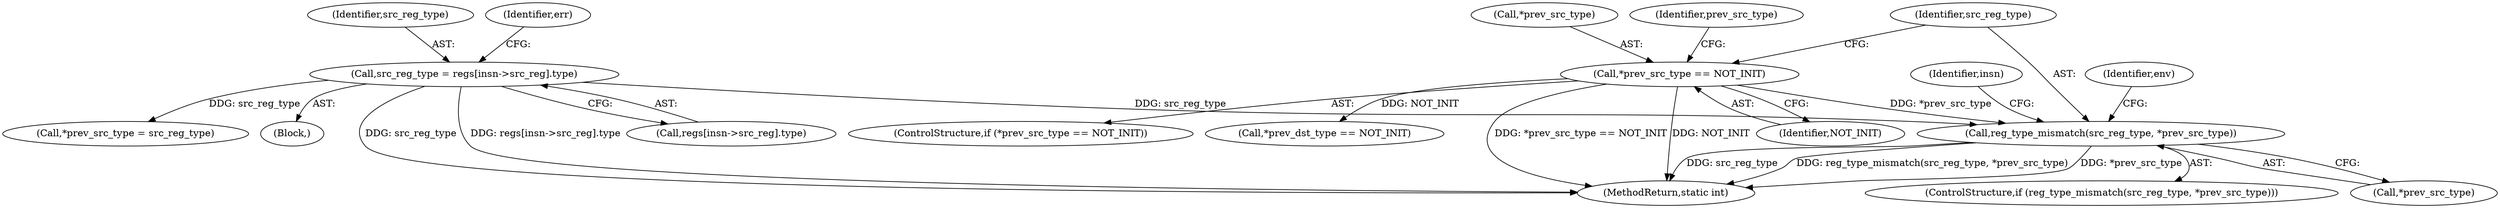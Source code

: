 digraph "0_linux_979d63d50c0c0f7bc537bf821e056cc9fe5abd38_2@pointer" {
"1000528" [label="(Call,reg_type_mismatch(src_reg_type, *prev_src_type))"];
"1000469" [label="(Call,src_reg_type = regs[insn->src_reg].type)"];
"1000517" [label="(Call,*prev_src_type == NOT_INIT)"];
"1000530" [label="(Call,*prev_src_type)"];
"1000471" [label="(Call,regs[insn->src_reg].type)"];
"1000528" [label="(Call,reg_type_mismatch(src_reg_type, *prev_src_type))"];
"1000520" [label="(Identifier,NOT_INIT)"];
"1000529" [label="(Identifier,src_reg_type)"];
"1000534" [label="(Identifier,env)"];
"1001153" [label="(MethodReturn,static int)"];
"1000470" [label="(Identifier,src_reg_type)"];
"1000546" [label="(Identifier,insn)"];
"1000516" [label="(ControlStructure,if (*prev_src_type == NOT_INIT))"];
"1000524" [label="(Identifier,prev_src_type)"];
"1000469" [label="(Call,src_reg_type = regs[insn->src_reg].type)"];
"1000479" [label="(Identifier,err)"];
"1000639" [label="(Call,*prev_dst_type == NOT_INIT)"];
"1000522" [label="(Call,*prev_src_type = src_reg_type)"];
"1000518" [label="(Call,*prev_src_type)"];
"1000527" [label="(ControlStructure,if (reg_type_mismatch(src_reg_type, *prev_src_type)))"];
"1000517" [label="(Call,*prev_src_type == NOT_INIT)"];
"1000442" [label="(Block,)"];
"1000528" -> "1000527"  [label="AST: "];
"1000528" -> "1000530"  [label="CFG: "];
"1000529" -> "1000528"  [label="AST: "];
"1000530" -> "1000528"  [label="AST: "];
"1000534" -> "1000528"  [label="CFG: "];
"1000546" -> "1000528"  [label="CFG: "];
"1000528" -> "1001153"  [label="DDG: reg_type_mismatch(src_reg_type, *prev_src_type)"];
"1000528" -> "1001153"  [label="DDG: *prev_src_type"];
"1000528" -> "1001153"  [label="DDG: src_reg_type"];
"1000469" -> "1000528"  [label="DDG: src_reg_type"];
"1000517" -> "1000528"  [label="DDG: *prev_src_type"];
"1000469" -> "1000442"  [label="AST: "];
"1000469" -> "1000471"  [label="CFG: "];
"1000470" -> "1000469"  [label="AST: "];
"1000471" -> "1000469"  [label="AST: "];
"1000479" -> "1000469"  [label="CFG: "];
"1000469" -> "1001153"  [label="DDG: regs[insn->src_reg].type"];
"1000469" -> "1001153"  [label="DDG: src_reg_type"];
"1000469" -> "1000522"  [label="DDG: src_reg_type"];
"1000517" -> "1000516"  [label="AST: "];
"1000517" -> "1000520"  [label="CFG: "];
"1000518" -> "1000517"  [label="AST: "];
"1000520" -> "1000517"  [label="AST: "];
"1000524" -> "1000517"  [label="CFG: "];
"1000529" -> "1000517"  [label="CFG: "];
"1000517" -> "1001153"  [label="DDG: NOT_INIT"];
"1000517" -> "1001153"  [label="DDG: *prev_src_type == NOT_INIT"];
"1000517" -> "1000639"  [label="DDG: NOT_INIT"];
}
